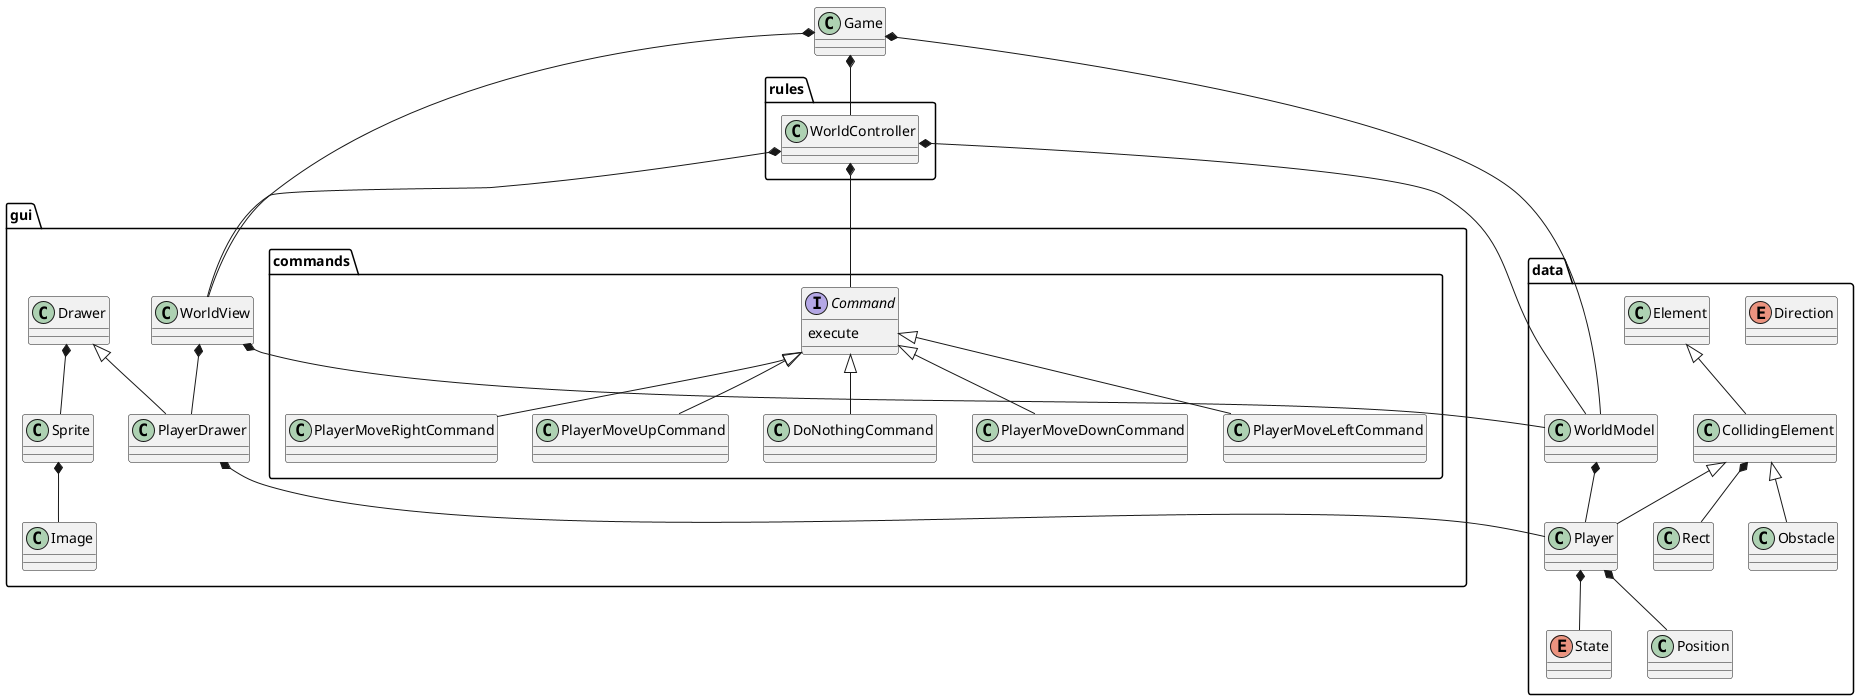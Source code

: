 @startuml Pokemon

package data {
    enum Direction
    enum State

    class Obstacle
    class Player 
    class Position
    class Rect
    class WorldModel
    class Element
    class CollidingElement
}

package gui { 
    package commands {
        interface Command {
            execute
        }

        class DoNothingCommand
        class PlayerMoveDownCommand
        class PlayerMoveLeftCommand
        class PlayerMoveRightCommand
        class PlayerMoveUpCommand
    }

    class Drawer
    class Image
    class PlayerDrawer
    class Sprite
    class WorldView
}

package rules {
    class WorldController
}

class Game

Game *-- WorldModel
Game *-- WorldView
Game *-- WorldController

WorldModel *-- Player

WorldController *-- Command
WorldController *-- WorldView   
WorldController *-- WorldModel  

WorldView *-- PlayerDrawer
WorldView *-- WorldModel

Element <|-- CollidingElement

CollidingElement <|-- Player
CollidingElement <|-- Obstacle
CollidingElement *-- Rect

Player *-- Position
Player *-- State

Sprite *-- Image

Drawer <|-- PlayerDrawer
Drawer *-- Sprite

PlayerDrawer *-- Player

Command <|-- DoNothingCommand
Command <|-- PlayerMoveDownCommand
Command <|-- PlayerMoveLeftCommand
Command <|-- PlayerMoveRightCommand
Command <|-- PlayerMoveUpCommand

hide commands

@enduml